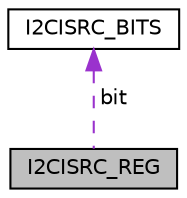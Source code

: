 digraph "I2CISRC_REG"
{
  edge [fontname="Helvetica",fontsize="10",labelfontname="Helvetica",labelfontsize="10"];
  node [fontname="Helvetica",fontsize="10",shape=record];
  Node1 [label="I2CISRC_REG",height=0.2,width=0.4,color="black", fillcolor="grey75", style="filled", fontcolor="black"];
  Node2 -> Node1 [dir="back",color="darkorchid3",fontsize="10",style="dashed",label=" bit" ,fontname="Helvetica"];
  Node2 [label="I2CISRC_BITS",height=0.2,width=0.4,color="black", fillcolor="white", style="filled",URL="$struct_i2_c_i_s_r_c___b_i_t_s.html"];
}
